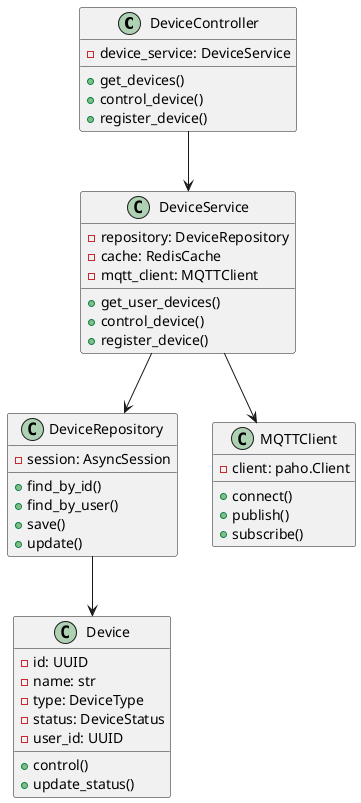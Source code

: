 @startuml DeviceServiceClasses
class DeviceController {
    - device_service: DeviceService
    + get_devices()
    + control_device()
    + register_device()
}

class DeviceService {
    - repository: DeviceRepository
    - cache: RedisCache
    - mqtt_client: MQTTClient
    + get_user_devices()
    + control_device()
    + register_device()
}

class DeviceRepository {
    - session: AsyncSession
    + find_by_id()
    + find_by_user()
    + save()
    + update()
}

class Device {
    - id: UUID
    - name: str
    - type: DeviceType
    - status: DeviceStatus
    - user_id: UUID
    + control()
    + update_status()
}

class MQTTClient {
    - client: paho.Client
    + connect()
    + publish()
    + subscribe()
}

DeviceController --> DeviceService
DeviceService --> DeviceRepository
DeviceService --> MQTTClient
DeviceRepository --> Device

@enduml